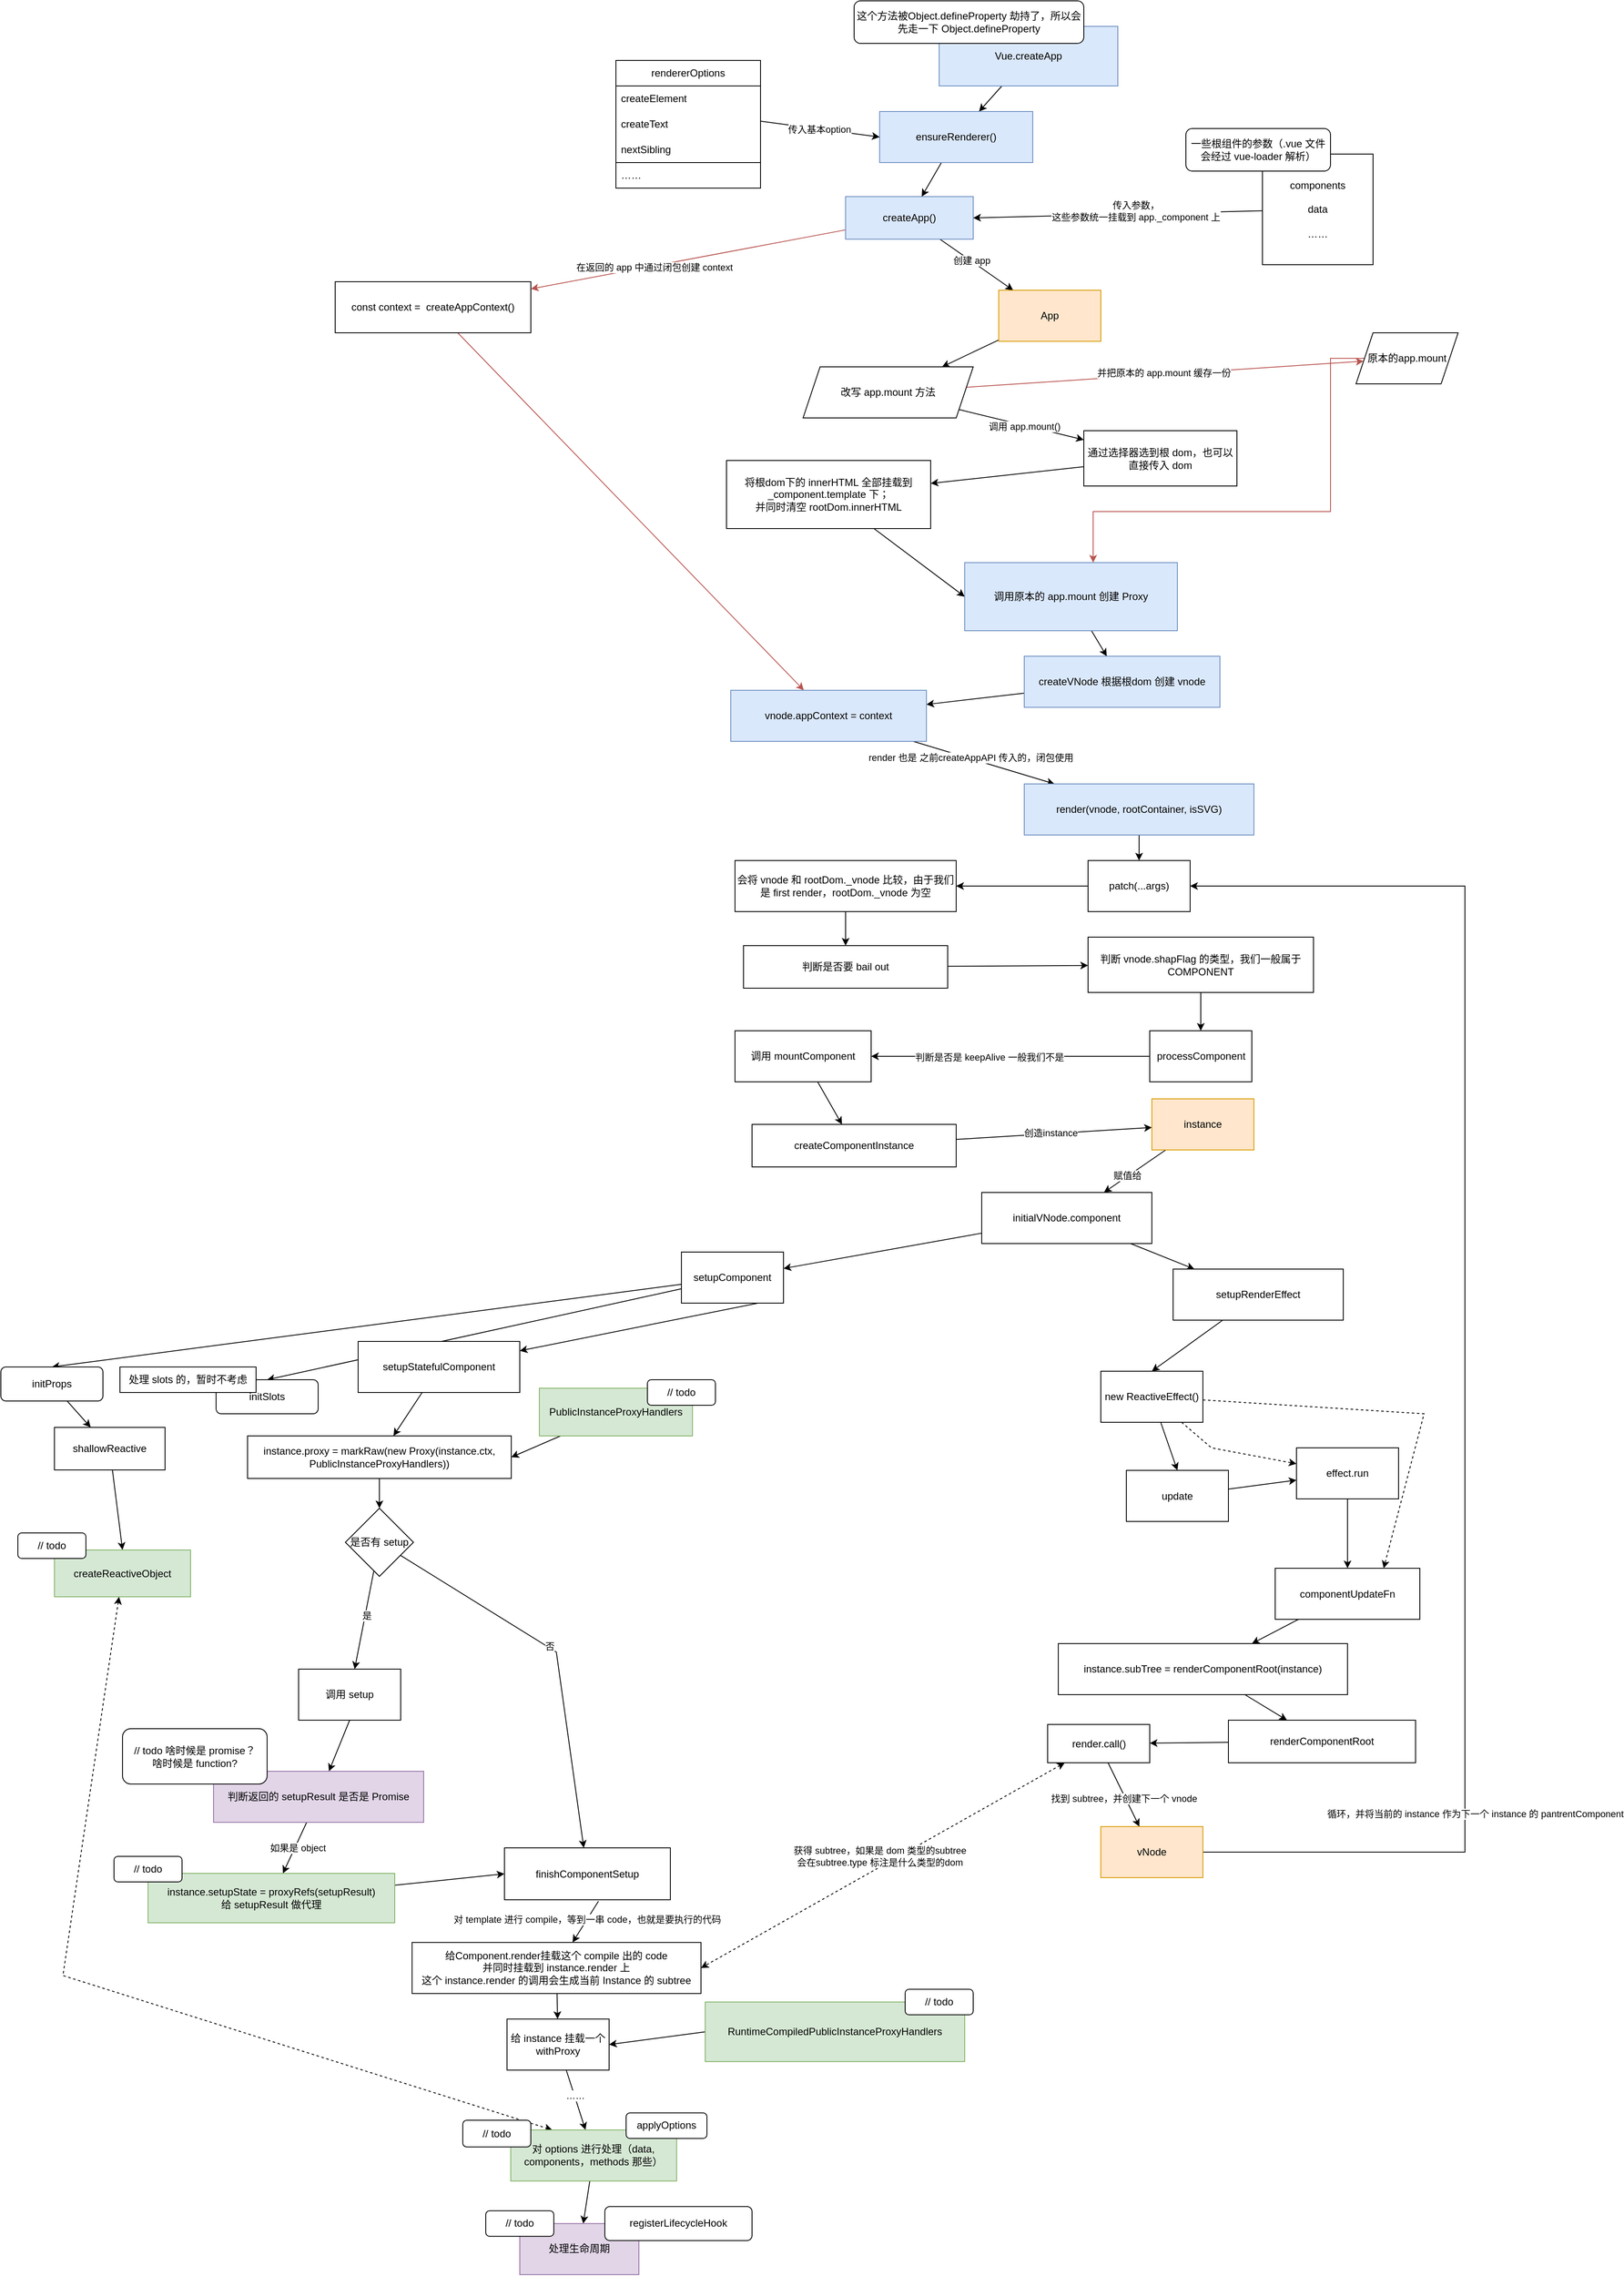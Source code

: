 <mxfile version="21.7.4" type="github">
  <diagram name="第 1 页" id="jVa2W7IPWwnAXI4XaTAD">
    <mxGraphModel dx="2261" dy="822" grid="1" gridSize="10" guides="1" tooltips="1" connect="1" arrows="1" fold="1" page="1" pageScale="1" pageWidth="827" pageHeight="1169" math="0" shadow="0">
      <root>
        <mxCell id="0" />
        <mxCell id="1" parent="0" />
        <mxCell id="zJVTqqphNSBY5kHAIyzm-97" style="edgeStyle=none;rounded=0;orthogonalLoop=1;jettySize=auto;html=1;exitX=0.75;exitY=1;exitDx=0;exitDy=0;" parent="1" source="zJVTqqphNSBY5kHAIyzm-80" target="zJVTqqphNSBY5kHAIyzm-98" edge="1">
          <mxGeometry relative="1" as="geometry">
            <mxPoint x="410" y="1750" as="targetPoint" />
            <mxPoint x="220" y="1695.001" as="sourcePoint" />
          </mxGeometry>
        </mxCell>
        <mxCell id="zJVTqqphNSBY5kHAIyzm-1" style="rounded=0;orthogonalLoop=1;jettySize=auto;html=1;" parent="1" source="simCPiNDv_beY422lD6f-1" target="zJVTqqphNSBY5kHAIyzm-2" edge="1">
          <mxGeometry relative="1" as="geometry">
            <mxPoint x="320" y="270" as="targetPoint" />
          </mxGeometry>
        </mxCell>
        <mxCell id="simCPiNDv_beY422lD6f-1" value="Vue.createApp" style="rounded=0;whiteSpace=wrap;html=1;fillColor=#dae8fc;strokeColor=#6c8ebf;" parent="1" vertex="1">
          <mxGeometry x="280" y="110" width="210" height="70" as="geometry" />
        </mxCell>
        <mxCell id="simCPiNDv_beY422lD6f-2" value="这个方法被Object.defineProperty 劫持了，所以会先走一下 Object.defineProperty" style="rounded=1;whiteSpace=wrap;html=1;" parent="1" vertex="1">
          <mxGeometry x="180" y="80" width="270" height="50" as="geometry" />
        </mxCell>
        <mxCell id="zJVTqqphNSBY5kHAIyzm-11" style="rounded=0;orthogonalLoop=1;jettySize=auto;html=1;" parent="1" source="zJVTqqphNSBY5kHAIyzm-2" target="zJVTqqphNSBY5kHAIyzm-12" edge="1">
          <mxGeometry relative="1" as="geometry">
            <mxPoint x="280" y="360" as="targetPoint" />
          </mxGeometry>
        </mxCell>
        <mxCell id="zJVTqqphNSBY5kHAIyzm-2" value="ensureRenderer()" style="rounded=0;whiteSpace=wrap;html=1;fillColor=#dae8fc;strokeColor=#6c8ebf;" parent="1" vertex="1">
          <mxGeometry x="210" y="210" width="180" height="60" as="geometry" />
        </mxCell>
        <mxCell id="zJVTqqphNSBY5kHAIyzm-7" style="rounded=0;orthogonalLoop=1;jettySize=auto;html=1;entryX=0;entryY=0.5;entryDx=0;entryDy=0;" parent="1" source="zJVTqqphNSBY5kHAIyzm-3" target="zJVTqqphNSBY5kHAIyzm-2" edge="1">
          <mxGeometry relative="1" as="geometry" />
        </mxCell>
        <mxCell id="zJVTqqphNSBY5kHAIyzm-8" value="传入基本option" style="edgeLabel;html=1;align=center;verticalAlign=middle;resizable=0;points=[];" parent="zJVTqqphNSBY5kHAIyzm-7" vertex="1" connectable="0">
          <mxGeometry x="-0.017" relative="1" as="geometry">
            <mxPoint as="offset" />
          </mxGeometry>
        </mxCell>
        <mxCell id="zJVTqqphNSBY5kHAIyzm-3" value="rendererOptions" style="swimlane;fontStyle=0;childLayout=stackLayout;horizontal=1;startSize=30;horizontalStack=0;resizeParent=1;resizeParentMax=0;resizeLast=0;collapsible=1;marginBottom=0;whiteSpace=wrap;html=1;" parent="1" vertex="1">
          <mxGeometry x="-100" y="150" width="170" height="120" as="geometry" />
        </mxCell>
        <mxCell id="zJVTqqphNSBY5kHAIyzm-4" value="createElement" style="text;strokeColor=none;fillColor=none;align=left;verticalAlign=middle;spacingLeft=4;spacingRight=4;overflow=hidden;points=[[0,0.5],[1,0.5]];portConstraint=eastwest;rotatable=0;whiteSpace=wrap;html=1;" parent="zJVTqqphNSBY5kHAIyzm-3" vertex="1">
          <mxGeometry y="30" width="170" height="30" as="geometry" />
        </mxCell>
        <mxCell id="zJVTqqphNSBY5kHAIyzm-5" value="createText" style="text;strokeColor=none;fillColor=none;align=left;verticalAlign=middle;spacingLeft=4;spacingRight=4;overflow=hidden;points=[[0,0.5],[1,0.5]];portConstraint=eastwest;rotatable=0;whiteSpace=wrap;html=1;" parent="zJVTqqphNSBY5kHAIyzm-3" vertex="1">
          <mxGeometry y="60" width="170" height="30" as="geometry" />
        </mxCell>
        <mxCell id="zJVTqqphNSBY5kHAIyzm-6" value="nextSibling" style="text;strokeColor=none;fillColor=none;align=left;verticalAlign=middle;spacingLeft=4;spacingRight=4;overflow=hidden;points=[[0,0.5],[1,0.5]];portConstraint=eastwest;rotatable=0;whiteSpace=wrap;html=1;" parent="zJVTqqphNSBY5kHAIyzm-3" vertex="1">
          <mxGeometry y="90" width="170" height="30" as="geometry" />
        </mxCell>
        <mxCell id="zJVTqqphNSBY5kHAIyzm-10" value="……" style="text;strokeColor=default;fillColor=none;align=left;verticalAlign=middle;spacingLeft=4;spacingRight=4;overflow=hidden;points=[[0,0.5],[1,0.5]];portConstraint=eastwest;rotatable=0;whiteSpace=wrap;html=1;" parent="1" vertex="1">
          <mxGeometry x="-100" y="270" width="170" height="30" as="geometry" />
        </mxCell>
        <mxCell id="zJVTqqphNSBY5kHAIyzm-13" style="rounded=0;orthogonalLoop=1;jettySize=auto;html=1;" parent="1" source="zJVTqqphNSBY5kHAIyzm-12" target="zJVTqqphNSBY5kHAIyzm-14" edge="1">
          <mxGeometry relative="1" as="geometry">
            <mxPoint x="270" y="460" as="targetPoint" />
          </mxGeometry>
        </mxCell>
        <mxCell id="zJVTqqphNSBY5kHAIyzm-15" value="创建 app" style="edgeLabel;html=1;align=center;verticalAlign=middle;resizable=0;points=[];" parent="zJVTqqphNSBY5kHAIyzm-13" vertex="1" connectable="0">
          <mxGeometry x="-0.15" y="1" relative="1" as="geometry">
            <mxPoint as="offset" />
          </mxGeometry>
        </mxCell>
        <mxCell id="zJVTqqphNSBY5kHAIyzm-46" style="edgeStyle=none;rounded=0;orthogonalLoop=1;jettySize=auto;html=1;fillColor=#f8cecc;strokeColor=#b85450;" parent="1" source="zJVTqqphNSBY5kHAIyzm-12" target="zJVTqqphNSBY5kHAIyzm-48" edge="1">
          <mxGeometry relative="1" as="geometry">
            <mxPoint y="420" as="targetPoint" />
          </mxGeometry>
        </mxCell>
        <mxCell id="zJVTqqphNSBY5kHAIyzm-47" value="在返回的 app 中通过闭包创建 context" style="edgeLabel;html=1;align=center;verticalAlign=middle;resizable=0;points=[];" parent="zJVTqqphNSBY5kHAIyzm-46" vertex="1" connectable="0">
          <mxGeometry x="0.219" y="2" relative="1" as="geometry">
            <mxPoint y="-1" as="offset" />
          </mxGeometry>
        </mxCell>
        <mxCell id="zJVTqqphNSBY5kHAIyzm-12" value="createApp()" style="rounded=0;whiteSpace=wrap;html=1;fillColor=#dae8fc;strokeColor=#6c8ebf;" parent="1" vertex="1">
          <mxGeometry x="170" y="310" width="150" height="50" as="geometry" />
        </mxCell>
        <mxCell id="zJVTqqphNSBY5kHAIyzm-26" style="edgeStyle=none;rounded=0;orthogonalLoop=1;jettySize=auto;html=1;" parent="1" source="zJVTqqphNSBY5kHAIyzm-14" target="zJVTqqphNSBY5kHAIyzm-27" edge="1">
          <mxGeometry relative="1" as="geometry">
            <mxPoint x="360" y="530" as="targetPoint" />
          </mxGeometry>
        </mxCell>
        <mxCell id="zJVTqqphNSBY5kHAIyzm-14" value="App" style="rounded=0;whiteSpace=wrap;html=1;fillColor=#ffe6cc;strokeColor=#d79b00;" parent="1" vertex="1">
          <mxGeometry x="350" y="420" width="120" height="60" as="geometry" />
        </mxCell>
        <mxCell id="zJVTqqphNSBY5kHAIyzm-20" style="edgeStyle=none;rounded=0;orthogonalLoop=1;jettySize=auto;html=1;entryX=1;entryY=0.5;entryDx=0;entryDy=0;" parent="1" source="zJVTqqphNSBY5kHAIyzm-19" target="zJVTqqphNSBY5kHAIyzm-12" edge="1">
          <mxGeometry relative="1" as="geometry" />
        </mxCell>
        <mxCell id="zJVTqqphNSBY5kHAIyzm-21" value="传入参数，&lt;br&gt;这些参数统一挂载到 app._component 上" style="edgeLabel;html=1;align=center;verticalAlign=middle;resizable=0;points=[];" parent="zJVTqqphNSBY5kHAIyzm-20" vertex="1" connectable="0">
          <mxGeometry x="0.08" y="-2" relative="1" as="geometry">
            <mxPoint x="34" y="-2" as="offset" />
          </mxGeometry>
        </mxCell>
        <mxCell id="zJVTqqphNSBY5kHAIyzm-19" value="components&lt;br&gt;&lt;br&gt;data&lt;br&gt;&lt;br&gt;……" style="whiteSpace=wrap;html=1;aspect=fixed;" parent="1" vertex="1">
          <mxGeometry x="660" y="260" width="130" height="130" as="geometry" />
        </mxCell>
        <mxCell id="zJVTqqphNSBY5kHAIyzm-24" value="一些根组件的参数（.vue 文件会经过 vue-loader 解析）" style="rounded=1;whiteSpace=wrap;html=1;" parent="1" vertex="1">
          <mxGeometry x="570" y="230" width="170" height="50" as="geometry" />
        </mxCell>
        <mxCell id="zJVTqqphNSBY5kHAIyzm-28" style="edgeStyle=none;rounded=0;orthogonalLoop=1;jettySize=auto;html=1;" parent="1" source="zJVTqqphNSBY5kHAIyzm-27" target="zJVTqqphNSBY5kHAIyzm-31" edge="1">
          <mxGeometry relative="1" as="geometry">
            <mxPoint x="390" y="620" as="targetPoint" />
          </mxGeometry>
        </mxCell>
        <mxCell id="zJVTqqphNSBY5kHAIyzm-29" value="调用 app.mount()" style="edgeLabel;html=1;align=center;verticalAlign=middle;resizable=0;points=[];" parent="zJVTqqphNSBY5kHAIyzm-28" vertex="1" connectable="0">
          <mxGeometry x="-0.183" y="-7" relative="1" as="geometry">
            <mxPoint x="18" y="-2" as="offset" />
          </mxGeometry>
        </mxCell>
        <mxCell id="zJVTqqphNSBY5kHAIyzm-35" style="edgeStyle=none;rounded=0;orthogonalLoop=1;jettySize=auto;html=1;fillColor=#f8cecc;strokeColor=#b85450;" parent="1" source="zJVTqqphNSBY5kHAIyzm-27" target="zJVTqqphNSBY5kHAIyzm-37" edge="1">
          <mxGeometry relative="1" as="geometry">
            <mxPoint x="650" y="530" as="targetPoint" />
          </mxGeometry>
        </mxCell>
        <mxCell id="zJVTqqphNSBY5kHAIyzm-36" value="并把原本的 app.mount 缓存一份" style="edgeLabel;html=1;align=center;verticalAlign=middle;resizable=0;points=[];" parent="zJVTqqphNSBY5kHAIyzm-35" vertex="1" connectable="0">
          <mxGeometry x="-0.008" y="2" relative="1" as="geometry">
            <mxPoint as="offset" />
          </mxGeometry>
        </mxCell>
        <mxCell id="zJVTqqphNSBY5kHAIyzm-27" value="改写 app.mount 方法" style="shape=parallelogram;perimeter=parallelogramPerimeter;whiteSpace=wrap;html=1;fixedSize=1;" parent="1" vertex="1">
          <mxGeometry x="120" y="510" width="200" height="60" as="geometry" />
        </mxCell>
        <mxCell id="zJVTqqphNSBY5kHAIyzm-33" style="edgeStyle=none;rounded=0;orthogonalLoop=1;jettySize=auto;html=1;" parent="1" source="zJVTqqphNSBY5kHAIyzm-31" target="zJVTqqphNSBY5kHAIyzm-34" edge="1">
          <mxGeometry relative="1" as="geometry">
            <mxPoint x="280" y="670" as="targetPoint" />
          </mxGeometry>
        </mxCell>
        <mxCell id="zJVTqqphNSBY5kHAIyzm-31" value="通过选择器选到根 dom，也可以直接传入 dom" style="rounded=0;whiteSpace=wrap;html=1;" parent="1" vertex="1">
          <mxGeometry x="450" y="585" width="180" height="65" as="geometry" />
        </mxCell>
        <mxCell id="zJVTqqphNSBY5kHAIyzm-38" style="edgeStyle=none;rounded=0;orthogonalLoop=1;jettySize=auto;html=1;entryX=0;entryY=0.5;entryDx=0;entryDy=0;" parent="1" source="zJVTqqphNSBY5kHAIyzm-34" target="zJVTqqphNSBY5kHAIyzm-41" edge="1">
          <mxGeometry relative="1" as="geometry">
            <mxPoint x="390" y="760" as="targetPoint" />
          </mxGeometry>
        </mxCell>
        <mxCell id="zJVTqqphNSBY5kHAIyzm-34" value="&lt;div style=&quot;&quot;&gt;&lt;span style=&quot;background-color: initial;&quot;&gt;将根dom下的 innerHTML 全部挂载到 _component.template 下；&lt;/span&gt;&lt;/div&gt;&lt;div style=&quot;&quot;&gt;&lt;span style=&quot;background-color: initial;&quot;&gt;并同时清空 rootDom.innerHTML&lt;/span&gt;&lt;/div&gt;" style="rounded=0;whiteSpace=wrap;html=1;align=center;" parent="1" vertex="1">
          <mxGeometry x="30" y="620" width="240" height="80" as="geometry" />
        </mxCell>
        <mxCell id="zJVTqqphNSBY5kHAIyzm-39" style="edgeStyle=orthogonalEdgeStyle;rounded=0;orthogonalLoop=1;jettySize=auto;html=1;fillColor=#f8cecc;strokeColor=#b85450;" parent="1" source="zJVTqqphNSBY5kHAIyzm-37" target="zJVTqqphNSBY5kHAIyzm-41" edge="1">
          <mxGeometry relative="1" as="geometry">
            <mxPoint x="460" y="760" as="targetPoint" />
            <Array as="points">
              <mxPoint x="740" y="680" />
              <mxPoint x="461" y="680" />
            </Array>
          </mxGeometry>
        </mxCell>
        <mxCell id="zJVTqqphNSBY5kHAIyzm-37" value="原本的app.mount" style="shape=parallelogram;perimeter=parallelogramPerimeter;whiteSpace=wrap;html=1;fixedSize=1;" parent="1" vertex="1">
          <mxGeometry x="770" y="470" width="120" height="60" as="geometry" />
        </mxCell>
        <mxCell id="zJVTqqphNSBY5kHAIyzm-42" style="edgeStyle=none;rounded=0;orthogonalLoop=1;jettySize=auto;html=1;" parent="1" source="zJVTqqphNSBY5kHAIyzm-41" target="zJVTqqphNSBY5kHAIyzm-43" edge="1">
          <mxGeometry relative="1" as="geometry">
            <mxPoint x="350" y="880" as="targetPoint" />
          </mxGeometry>
        </mxCell>
        <mxCell id="zJVTqqphNSBY5kHAIyzm-41" value="调用原本的 app.mount 创建 Proxy" style="rounded=0;whiteSpace=wrap;html=1;fillColor=#dae8fc;strokeColor=#6c8ebf;" parent="1" vertex="1">
          <mxGeometry x="310" y="740" width="250" height="80" as="geometry" />
        </mxCell>
        <mxCell id="zJVTqqphNSBY5kHAIyzm-51" style="edgeStyle=none;rounded=0;orthogonalLoop=1;jettySize=auto;html=1;" parent="1" source="zJVTqqphNSBY5kHAIyzm-43" target="zJVTqqphNSBY5kHAIyzm-50" edge="1">
          <mxGeometry relative="1" as="geometry" />
        </mxCell>
        <mxCell id="zJVTqqphNSBY5kHAIyzm-43" value="createVNode 根据根dom 创建 vnode" style="rounded=0;whiteSpace=wrap;html=1;fillColor=#dae8fc;strokeColor=#6c8ebf;" parent="1" vertex="1">
          <mxGeometry x="380" y="850" width="230" height="60" as="geometry" />
        </mxCell>
        <mxCell id="zJVTqqphNSBY5kHAIyzm-49" style="edgeStyle=none;rounded=0;orthogonalLoop=1;jettySize=auto;html=1;fillColor=#f8cecc;strokeColor=#b85450;" parent="1" source="zJVTqqphNSBY5kHAIyzm-48" target="zJVTqqphNSBY5kHAIyzm-50" edge="1">
          <mxGeometry relative="1" as="geometry">
            <mxPoint x="100" y="950" as="targetPoint" />
          </mxGeometry>
        </mxCell>
        <mxCell id="zJVTqqphNSBY5kHAIyzm-48" value="const context =&amp;nbsp;&amp;nbsp;createAppContext()" style="rounded=0;whiteSpace=wrap;html=1;" parent="1" vertex="1">
          <mxGeometry x="-430" y="410" width="230" height="60" as="geometry" />
        </mxCell>
        <mxCell id="zJVTqqphNSBY5kHAIyzm-52" style="edgeStyle=none;rounded=0;orthogonalLoop=1;jettySize=auto;html=1;" parent="1" source="zJVTqqphNSBY5kHAIyzm-50" target="zJVTqqphNSBY5kHAIyzm-53" edge="1">
          <mxGeometry relative="1" as="geometry">
            <mxPoint x="370" y="1000" as="targetPoint" />
          </mxGeometry>
        </mxCell>
        <mxCell id="zJVTqqphNSBY5kHAIyzm-54" value="render 也是 之前createAppAPI 传入的，闭包使用" style="edgeLabel;html=1;align=center;verticalAlign=middle;resizable=0;points=[];" parent="zJVTqqphNSBY5kHAIyzm-52" vertex="1" connectable="0">
          <mxGeometry x="-0.194" y="1" relative="1" as="geometry">
            <mxPoint as="offset" />
          </mxGeometry>
        </mxCell>
        <mxCell id="zJVTqqphNSBY5kHAIyzm-50" value="vnode.appContext = context" style="rounded=0;whiteSpace=wrap;html=1;fillColor=#dae8fc;strokeColor=#6c8ebf;" parent="1" vertex="1">
          <mxGeometry x="35" y="890" width="230" height="60" as="geometry" />
        </mxCell>
        <mxCell id="zJVTqqphNSBY5kHAIyzm-55" style="edgeStyle=none;rounded=0;orthogonalLoop=1;jettySize=auto;html=1;" parent="1" source="zJVTqqphNSBY5kHAIyzm-53" target="zJVTqqphNSBY5kHAIyzm-56" edge="1">
          <mxGeometry relative="1" as="geometry">
            <mxPoint x="515" y="1110" as="targetPoint" />
          </mxGeometry>
        </mxCell>
        <mxCell id="zJVTqqphNSBY5kHAIyzm-53" value="render(vnode, rootContainer, isSVG)" style="rounded=0;whiteSpace=wrap;html=1;fillColor=#dae8fc;strokeColor=#6c8ebf;" parent="1" vertex="1">
          <mxGeometry x="380" y="1000" width="270" height="60" as="geometry" />
        </mxCell>
        <mxCell id="zJVTqqphNSBY5kHAIyzm-57" style="edgeStyle=none;rounded=0;orthogonalLoop=1;jettySize=auto;html=1;" parent="1" source="zJVTqqphNSBY5kHAIyzm-56" target="zJVTqqphNSBY5kHAIyzm-58" edge="1">
          <mxGeometry relative="1" as="geometry">
            <mxPoint x="240" y="1120" as="targetPoint" />
          </mxGeometry>
        </mxCell>
        <mxCell id="zJVTqqphNSBY5kHAIyzm-56" value="patch(...args)" style="rounded=0;whiteSpace=wrap;html=1;" parent="1" vertex="1">
          <mxGeometry x="455" y="1090" width="120" height="60" as="geometry" />
        </mxCell>
        <mxCell id="zJVTqqphNSBY5kHAIyzm-59" style="edgeStyle=none;rounded=0;orthogonalLoop=1;jettySize=auto;html=1;" parent="1" source="zJVTqqphNSBY5kHAIyzm-58" target="zJVTqqphNSBY5kHAIyzm-60" edge="1">
          <mxGeometry relative="1" as="geometry">
            <mxPoint x="170" y="1210" as="targetPoint" />
          </mxGeometry>
        </mxCell>
        <mxCell id="zJVTqqphNSBY5kHAIyzm-58" value="会将 vnode 和 rootDom._vnode 比较，由于我们是 first render，rootDom._vnode 为空" style="rounded=0;whiteSpace=wrap;html=1;" parent="1" vertex="1">
          <mxGeometry x="40" y="1090" width="260" height="60" as="geometry" />
        </mxCell>
        <mxCell id="zJVTqqphNSBY5kHAIyzm-61" style="edgeStyle=none;rounded=0;orthogonalLoop=1;jettySize=auto;html=1;" parent="1" source="zJVTqqphNSBY5kHAIyzm-60" target="zJVTqqphNSBY5kHAIyzm-62" edge="1">
          <mxGeometry relative="1" as="geometry">
            <mxPoint x="400" y="1215" as="targetPoint" />
          </mxGeometry>
        </mxCell>
        <mxCell id="zJVTqqphNSBY5kHAIyzm-60" value="判断是否要 bail out" style="rounded=0;whiteSpace=wrap;html=1;" parent="1" vertex="1">
          <mxGeometry x="50" y="1190" width="240" height="50" as="geometry" />
        </mxCell>
        <mxCell id="zJVTqqphNSBY5kHAIyzm-63" style="edgeStyle=none;rounded=0;orthogonalLoop=1;jettySize=auto;html=1;" parent="1" source="zJVTqqphNSBY5kHAIyzm-62" target="zJVTqqphNSBY5kHAIyzm-64" edge="1">
          <mxGeometry relative="1" as="geometry">
            <mxPoint x="587.5" y="1300" as="targetPoint" />
          </mxGeometry>
        </mxCell>
        <mxCell id="zJVTqqphNSBY5kHAIyzm-62" value="判断 vnode.shapFlag 的类型，我们一般属于&lt;br&gt;COMPONENT" style="rounded=0;whiteSpace=wrap;html=1;" parent="1" vertex="1">
          <mxGeometry x="455" y="1180" width="265" height="65" as="geometry" />
        </mxCell>
        <mxCell id="zJVTqqphNSBY5kHAIyzm-65" style="edgeStyle=none;rounded=0;orthogonalLoop=1;jettySize=auto;html=1;" parent="1" source="zJVTqqphNSBY5kHAIyzm-64" target="zJVTqqphNSBY5kHAIyzm-66" edge="1">
          <mxGeometry relative="1" as="geometry">
            <mxPoint x="180" y="1320" as="targetPoint" />
          </mxGeometry>
        </mxCell>
        <mxCell id="zJVTqqphNSBY5kHAIyzm-67" value="判断是否是 keepAlive 一般我们不是" style="edgeLabel;html=1;align=center;verticalAlign=middle;resizable=0;points=[];" parent="zJVTqqphNSBY5kHAIyzm-65" vertex="1" connectable="0">
          <mxGeometry x="0.151" y="1" relative="1" as="geometry">
            <mxPoint as="offset" />
          </mxGeometry>
        </mxCell>
        <mxCell id="zJVTqqphNSBY5kHAIyzm-64" value="processComponent" style="rounded=0;whiteSpace=wrap;html=1;" parent="1" vertex="1">
          <mxGeometry x="527.5" y="1290" width="120" height="60" as="geometry" />
        </mxCell>
        <mxCell id="zJVTqqphNSBY5kHAIyzm-69" style="edgeStyle=none;rounded=0;orthogonalLoop=1;jettySize=auto;html=1;" parent="1" source="zJVTqqphNSBY5kHAIyzm-66" target="zJVTqqphNSBY5kHAIyzm-70" edge="1">
          <mxGeometry relative="1" as="geometry">
            <mxPoint x="120" y="1430" as="targetPoint" />
          </mxGeometry>
        </mxCell>
        <mxCell id="zJVTqqphNSBY5kHAIyzm-66" value="调用&amp;nbsp;mountComponent" style="rounded=0;whiteSpace=wrap;html=1;" parent="1" vertex="1">
          <mxGeometry x="40" y="1290" width="160" height="60" as="geometry" />
        </mxCell>
        <mxCell id="zJVTqqphNSBY5kHAIyzm-68" style="edgeStyle=none;rounded=0;orthogonalLoop=1;jettySize=auto;html=1;exitX=0.75;exitY=0;exitDx=0;exitDy=0;" parent="1" source="zJVTqqphNSBY5kHAIyzm-66" target="zJVTqqphNSBY5kHAIyzm-66" edge="1">
          <mxGeometry relative="1" as="geometry" />
        </mxCell>
        <mxCell id="zJVTqqphNSBY5kHAIyzm-71" style="edgeStyle=none;rounded=0;orthogonalLoop=1;jettySize=auto;html=1;" parent="1" source="zJVTqqphNSBY5kHAIyzm-70" target="zJVTqqphNSBY5kHAIyzm-72" edge="1">
          <mxGeometry relative="1" as="geometry">
            <mxPoint x="430" y="1425" as="targetPoint" />
          </mxGeometry>
        </mxCell>
        <mxCell id="zJVTqqphNSBY5kHAIyzm-73" value="创造instance" style="edgeLabel;html=1;align=center;verticalAlign=middle;resizable=0;points=[];" parent="zJVTqqphNSBY5kHAIyzm-71" vertex="1" connectable="0">
          <mxGeometry x="-0.037" y="1" relative="1" as="geometry">
            <mxPoint as="offset" />
          </mxGeometry>
        </mxCell>
        <mxCell id="zJVTqqphNSBY5kHAIyzm-70" value="createComponentInstance" style="rounded=0;whiteSpace=wrap;html=1;" parent="1" vertex="1">
          <mxGeometry x="60" y="1400" width="240" height="50" as="geometry" />
        </mxCell>
        <mxCell id="zJVTqqphNSBY5kHAIyzm-75" style="edgeStyle=none;rounded=0;orthogonalLoop=1;jettySize=auto;html=1;" parent="1" source="zJVTqqphNSBY5kHAIyzm-72" target="zJVTqqphNSBY5kHAIyzm-78" edge="1">
          <mxGeometry relative="1" as="geometry">
            <mxPoint x="590" y="1510" as="targetPoint" />
          </mxGeometry>
        </mxCell>
        <mxCell id="zJVTqqphNSBY5kHAIyzm-76" value="赋值给" style="edgeLabel;html=1;align=center;verticalAlign=middle;resizable=0;points=[];" parent="zJVTqqphNSBY5kHAIyzm-75" vertex="1" connectable="0">
          <mxGeometry x="0.236" y="2" relative="1" as="geometry">
            <mxPoint x="-2" y="-3" as="offset" />
          </mxGeometry>
        </mxCell>
        <mxCell id="zJVTqqphNSBY5kHAIyzm-72" value="instance" style="rounded=0;whiteSpace=wrap;html=1;fillColor=#ffe6cc;strokeColor=#d79b00;" parent="1" vertex="1">
          <mxGeometry x="530" y="1370" width="120" height="60" as="geometry" />
        </mxCell>
        <mxCell id="zJVTqqphNSBY5kHAIyzm-79" style="edgeStyle=none;rounded=0;orthogonalLoop=1;jettySize=auto;html=1;" parent="1" source="zJVTqqphNSBY5kHAIyzm-78" target="zJVTqqphNSBY5kHAIyzm-80" edge="1">
          <mxGeometry relative="1" as="geometry">
            <mxPoint x="250" y="1540" as="targetPoint" />
          </mxGeometry>
        </mxCell>
        <mxCell id="8fbml9rFBPQE95AYInHe-17" style="edgeStyle=none;rounded=0;orthogonalLoop=1;jettySize=auto;html=1;" edge="1" parent="1" source="zJVTqqphNSBY5kHAIyzm-78" target="8fbml9rFBPQE95AYInHe-18">
          <mxGeometry relative="1" as="geometry">
            <mxPoint x="590" y="1660" as="targetPoint" />
          </mxGeometry>
        </mxCell>
        <mxCell id="zJVTqqphNSBY5kHAIyzm-78" value="initialVNode.component" style="rounded=0;whiteSpace=wrap;html=1;" parent="1" vertex="1">
          <mxGeometry x="330" y="1480" width="200" height="60" as="geometry" />
        </mxCell>
        <mxCell id="zJVTqqphNSBY5kHAIyzm-84" style="edgeStyle=none;rounded=0;orthogonalLoop=1;jettySize=auto;html=1;entryX=0.5;entryY=0;entryDx=0;entryDy=0;" parent="1" source="zJVTqqphNSBY5kHAIyzm-80" target="zJVTqqphNSBY5kHAIyzm-82" edge="1">
          <mxGeometry relative="1" as="geometry" />
        </mxCell>
        <mxCell id="zJVTqqphNSBY5kHAIyzm-85" style="edgeStyle=none;rounded=0;orthogonalLoop=1;jettySize=auto;html=1;entryX=0.5;entryY=0;entryDx=0;entryDy=0;" parent="1" source="zJVTqqphNSBY5kHAIyzm-80" target="zJVTqqphNSBY5kHAIyzm-83" edge="1">
          <mxGeometry relative="1" as="geometry" />
        </mxCell>
        <mxCell id="zJVTqqphNSBY5kHAIyzm-80" value="setupComponent" style="rounded=0;whiteSpace=wrap;html=1;" parent="1" vertex="1">
          <mxGeometry x="-23" y="1550" width="120" height="60" as="geometry" />
        </mxCell>
        <mxCell id="zJVTqqphNSBY5kHAIyzm-86" style="edgeStyle=none;rounded=0;orthogonalLoop=1;jettySize=auto;html=1;" parent="1" source="zJVTqqphNSBY5kHAIyzm-82" target="zJVTqqphNSBY5kHAIyzm-87" edge="1">
          <mxGeometry relative="1" as="geometry">
            <mxPoint x="-873" y="1746" as="targetPoint" />
          </mxGeometry>
        </mxCell>
        <mxCell id="zJVTqqphNSBY5kHAIyzm-82" value="initProps" style="rounded=1;whiteSpace=wrap;html=1;" parent="1" vertex="1">
          <mxGeometry x="-823" y="1685" width="120" height="40" as="geometry" />
        </mxCell>
        <mxCell id="zJVTqqphNSBY5kHAIyzm-83" value="initSlots" style="rounded=1;whiteSpace=wrap;html=1;" parent="1" vertex="1">
          <mxGeometry x="-570" y="1700" width="120" height="40" as="geometry" />
        </mxCell>
        <mxCell id="zJVTqqphNSBY5kHAIyzm-94" style="edgeStyle=none;rounded=0;orthogonalLoop=1;jettySize=auto;html=1;entryX=0.5;entryY=0;entryDx=0;entryDy=0;" parent="1" source="zJVTqqphNSBY5kHAIyzm-87" target="zJVTqqphNSBY5kHAIyzm-89" edge="1">
          <mxGeometry relative="1" as="geometry">
            <Array as="points" />
          </mxGeometry>
        </mxCell>
        <mxCell id="zJVTqqphNSBY5kHAIyzm-87" value="shallowReactive" style="rounded=0;whiteSpace=wrap;html=1;" parent="1" vertex="1">
          <mxGeometry x="-760" y="1756" width="130" height="50" as="geometry" />
        </mxCell>
        <mxCell id="8fbml9rFBPQE95AYInHe-11" style="edgeStyle=none;rounded=0;orthogonalLoop=1;jettySize=auto;html=1;entryX=0.25;entryY=0;entryDx=0;entryDy=0;dashed=1;startArrow=classic;startFill=1;" edge="1" parent="1" source="zJVTqqphNSBY5kHAIyzm-89" target="8fbml9rFBPQE95AYInHe-7">
          <mxGeometry relative="1" as="geometry">
            <Array as="points">
              <mxPoint x="-750" y="2400" />
            </Array>
          </mxGeometry>
        </mxCell>
        <mxCell id="zJVTqqphNSBY5kHAIyzm-89" value="createReactiveObject" style="rounded=0;whiteSpace=wrap;html=1;fillColor=#d5e8d4;strokeColor=#82b366;" parent="1" vertex="1">
          <mxGeometry x="-760" y="1900" width="160" height="55" as="geometry" />
        </mxCell>
        <mxCell id="zJVTqqphNSBY5kHAIyzm-91" value="// todo" style="rounded=1;whiteSpace=wrap;html=1;" parent="1" vertex="1">
          <mxGeometry x="-803" y="1880" width="80" height="30" as="geometry" />
        </mxCell>
        <mxCell id="zJVTqqphNSBY5kHAIyzm-93" value="处理 slots 的，暂时不考虑" style="rounded=0;whiteSpace=wrap;html=1;" parent="1" vertex="1">
          <mxGeometry x="-683" y="1685" width="160" height="30" as="geometry" />
        </mxCell>
        <mxCell id="zJVTqqphNSBY5kHAIyzm-99" style="edgeStyle=none;rounded=0;orthogonalLoop=1;jettySize=auto;html=1;" parent="1" source="zJVTqqphNSBY5kHAIyzm-98" target="zJVTqqphNSBY5kHAIyzm-100" edge="1">
          <mxGeometry relative="1" as="geometry">
            <mxPoint x="-373" y="1810" as="targetPoint" />
          </mxGeometry>
        </mxCell>
        <mxCell id="zJVTqqphNSBY5kHAIyzm-98" value="setupStatefulComponent" style="rounded=0;whiteSpace=wrap;html=1;" parent="1" vertex="1">
          <mxGeometry x="-403" y="1655" width="190" height="60" as="geometry" />
        </mxCell>
        <mxCell id="zJVTqqphNSBY5kHAIyzm-104" style="edgeStyle=none;rounded=0;orthogonalLoop=1;jettySize=auto;html=1;" parent="1" source="zJVTqqphNSBY5kHAIyzm-100" target="zJVTqqphNSBY5kHAIyzm-105" edge="1">
          <mxGeometry relative="1" as="geometry">
            <mxPoint x="-378" y="1860" as="targetPoint" />
          </mxGeometry>
        </mxCell>
        <mxCell id="zJVTqqphNSBY5kHAIyzm-100" value="instance.proxy = markRaw(new Proxy(instance.ctx, PublicInstanceProxyHandlers))" style="rounded=0;whiteSpace=wrap;html=1;" parent="1" vertex="1">
          <mxGeometry x="-533" y="1766" width="310" height="50" as="geometry" />
        </mxCell>
        <mxCell id="zJVTqqphNSBY5kHAIyzm-102" style="edgeStyle=none;rounded=0;orthogonalLoop=1;jettySize=auto;html=1;entryX=1;entryY=0.5;entryDx=0;entryDy=0;" parent="1" source="zJVTqqphNSBY5kHAIyzm-101" target="zJVTqqphNSBY5kHAIyzm-100" edge="1">
          <mxGeometry relative="1" as="geometry" />
        </mxCell>
        <mxCell id="zJVTqqphNSBY5kHAIyzm-101" value="PublicInstanceProxyHandlers" style="rounded=0;whiteSpace=wrap;html=1;fillColor=#d5e8d4;strokeColor=#82b366;" parent="1" vertex="1">
          <mxGeometry x="-190" y="1710" width="180" height="56" as="geometry" />
        </mxCell>
        <mxCell id="zJVTqqphNSBY5kHAIyzm-103" value="// todo" style="rounded=1;whiteSpace=wrap;html=1;" parent="1" vertex="1">
          <mxGeometry x="-63" y="1700" width="80" height="30" as="geometry" />
        </mxCell>
        <mxCell id="zJVTqqphNSBY5kHAIyzm-106" style="edgeStyle=none;rounded=0;orthogonalLoop=1;jettySize=auto;html=1;" parent="1" source="zJVTqqphNSBY5kHAIyzm-105" target="zJVTqqphNSBY5kHAIyzm-107" edge="1">
          <mxGeometry relative="1" as="geometry">
            <mxPoint x="-263" y="1891" as="targetPoint" />
            <Array as="points">
              <mxPoint x="-170" y="2020" />
            </Array>
          </mxGeometry>
        </mxCell>
        <mxCell id="zJVTqqphNSBY5kHAIyzm-108" value="否" style="edgeLabel;html=1;align=center;verticalAlign=middle;resizable=0;points=[];" parent="zJVTqqphNSBY5kHAIyzm-106" vertex="1" connectable="0">
          <mxGeometry x="-0.087" y="2" relative="1" as="geometry">
            <mxPoint as="offset" />
          </mxGeometry>
        </mxCell>
        <mxCell id="8fbml9rFBPQE95AYInHe-55" style="edgeStyle=none;rounded=0;orthogonalLoop=1;jettySize=auto;html=1;" edge="1" parent="1" source="zJVTqqphNSBY5kHAIyzm-105" target="8fbml9rFBPQE95AYInHe-57">
          <mxGeometry relative="1" as="geometry">
            <mxPoint x="-500" y="2060" as="targetPoint" />
          </mxGeometry>
        </mxCell>
        <mxCell id="8fbml9rFBPQE95AYInHe-56" value="是" style="edgeLabel;html=1;align=center;verticalAlign=middle;resizable=0;points=[];" vertex="1" connectable="0" parent="8fbml9rFBPQE95AYInHe-55">
          <mxGeometry x="-0.103" y="1" relative="1" as="geometry">
            <mxPoint as="offset" />
          </mxGeometry>
        </mxCell>
        <mxCell id="zJVTqqphNSBY5kHAIyzm-105" value="是否有 setup" style="rhombus;whiteSpace=wrap;html=1;" parent="1" vertex="1">
          <mxGeometry x="-418" y="1851" width="80" height="80" as="geometry" />
        </mxCell>
        <mxCell id="zJVTqqphNSBY5kHAIyzm-109" style="edgeStyle=none;rounded=0;orthogonalLoop=1;jettySize=auto;html=1;" parent="1" target="zJVTqqphNSBY5kHAIyzm-110" edge="1">
          <mxGeometry relative="1" as="geometry">
            <mxPoint x="-120.5" y="2361.11" as="targetPoint" />
            <mxPoint x="-120.499" y="2312.61" as="sourcePoint" />
          </mxGeometry>
        </mxCell>
        <mxCell id="8fbml9rFBPQE95AYInHe-69" value="对 template 进行 compile，等到一串 code，也就是要执行的代码" style="edgeLabel;html=1;align=center;verticalAlign=middle;resizable=0;points=[];" vertex="1" connectable="0" parent="zJVTqqphNSBY5kHAIyzm-109">
          <mxGeometry x="-0.118" relative="1" as="geometry">
            <mxPoint as="offset" />
          </mxGeometry>
        </mxCell>
        <mxCell id="zJVTqqphNSBY5kHAIyzm-107" value="finishComponentSetup" style="rounded=0;whiteSpace=wrap;html=1;" parent="1" vertex="1">
          <mxGeometry x="-231" y="2250" width="195" height="61" as="geometry" />
        </mxCell>
        <mxCell id="8fbml9rFBPQE95AYInHe-1" style="rounded=0;orthogonalLoop=1;jettySize=auto;html=1;" edge="1" parent="1" source="zJVTqqphNSBY5kHAIyzm-110" target="8fbml9rFBPQE95AYInHe-2">
          <mxGeometry relative="1" as="geometry">
            <mxPoint x="-133" y="2491.11" as="targetPoint" />
          </mxGeometry>
        </mxCell>
        <mxCell id="zJVTqqphNSBY5kHAIyzm-110" value="给Component.render挂载这个 compile 出的 code&lt;br&gt;并同时挂载到 instance.render 上&lt;br&gt;这个 instance.render 的调用会生成当前 Instance 的&amp;nbsp;subtree" style="rounded=0;whiteSpace=wrap;html=1;" parent="1" vertex="1">
          <mxGeometry x="-339.62" y="2361.11" width="339.62" height="60" as="geometry" />
        </mxCell>
        <mxCell id="8fbml9rFBPQE95AYInHe-5" style="edgeStyle=none;rounded=0;orthogonalLoop=1;jettySize=auto;html=1;" edge="1" parent="1" source="8fbml9rFBPQE95AYInHe-2" target="8fbml9rFBPQE95AYInHe-7">
          <mxGeometry relative="1" as="geometry">
            <mxPoint x="-203" y="2611.11" as="targetPoint" />
          </mxGeometry>
        </mxCell>
        <mxCell id="8fbml9rFBPQE95AYInHe-6" value="……" style="edgeLabel;html=1;align=center;verticalAlign=middle;resizable=0;points=[];" vertex="1" connectable="0" parent="8fbml9rFBPQE95AYInHe-5">
          <mxGeometry x="-0.167" y="1" relative="1" as="geometry">
            <mxPoint as="offset" />
          </mxGeometry>
        </mxCell>
        <mxCell id="8fbml9rFBPQE95AYInHe-2" value="给 instance 挂载一个 withProxy" style="rounded=0;whiteSpace=wrap;html=1;" vertex="1" parent="1">
          <mxGeometry x="-228" y="2451.11" width="120" height="60" as="geometry" />
        </mxCell>
        <mxCell id="8fbml9rFBPQE95AYInHe-4" style="edgeStyle=none;rounded=0;orthogonalLoop=1;jettySize=auto;html=1;entryX=1;entryY=0.5;entryDx=0;entryDy=0;exitX=0;exitY=0.5;exitDx=0;exitDy=0;" edge="1" parent="1" source="8fbml9rFBPQE95AYInHe-3" target="8fbml9rFBPQE95AYInHe-2">
          <mxGeometry relative="1" as="geometry">
            <mxPoint x="-715" y="2454.456" as="sourcePoint" />
          </mxGeometry>
        </mxCell>
        <mxCell id="8fbml9rFBPQE95AYInHe-3" value="RuntimeCompiledPublicInstanceProxyHandlers" style="rounded=0;whiteSpace=wrap;html=1;fillColor=#d5e8d4;strokeColor=#82b366;" vertex="1" parent="1">
          <mxGeometry x="5" y="2431.11" width="305" height="70" as="geometry" />
        </mxCell>
        <mxCell id="8fbml9rFBPQE95AYInHe-12" style="edgeStyle=none;rounded=0;orthogonalLoop=1;jettySize=auto;html=1;" edge="1" parent="1" source="8fbml9rFBPQE95AYInHe-7" target="8fbml9rFBPQE95AYInHe-13">
          <mxGeometry relative="1" as="geometry">
            <mxPoint x="-173" y="2711.4" as="targetPoint" />
          </mxGeometry>
        </mxCell>
        <mxCell id="8fbml9rFBPQE95AYInHe-7" value="对 options 进行处理（data, components，methods 那些）" style="rounded=0;whiteSpace=wrap;html=1;fillColor=#d5e8d4;strokeColor=#82b366;" vertex="1" parent="1">
          <mxGeometry x="-223.62" y="2581.4" width="195" height="60" as="geometry" />
        </mxCell>
        <mxCell id="8fbml9rFBPQE95AYInHe-8" value="applyOptions" style="rounded=1;whiteSpace=wrap;html=1;" vertex="1" parent="1">
          <mxGeometry x="-88" y="2561.4" width="95" height="30" as="geometry" />
        </mxCell>
        <mxCell id="8fbml9rFBPQE95AYInHe-10" value="// todo" style="rounded=1;whiteSpace=wrap;html=1;" vertex="1" parent="1">
          <mxGeometry x="-280" y="2570" width="80" height="31.4" as="geometry" />
        </mxCell>
        <mxCell id="8fbml9rFBPQE95AYInHe-13" value="处理生命周期" style="rounded=0;whiteSpace=wrap;html=1;fillColor=#e1d5e7;strokeColor=#9673a6;" vertex="1" parent="1">
          <mxGeometry x="-213" y="2691.4" width="140" height="60" as="geometry" />
        </mxCell>
        <mxCell id="8fbml9rFBPQE95AYInHe-14" value="registerLifecycleHook" style="rounded=1;whiteSpace=wrap;html=1;" vertex="1" parent="1">
          <mxGeometry x="-113" y="2671.4" width="173" height="40" as="geometry" />
        </mxCell>
        <mxCell id="8fbml9rFBPQE95AYInHe-15" value="// todo" style="rounded=1;whiteSpace=wrap;html=1;" vertex="1" parent="1">
          <mxGeometry x="-253" y="2676.4" width="80" height="30" as="geometry" />
        </mxCell>
        <mxCell id="8fbml9rFBPQE95AYInHe-21" style="edgeStyle=none;rounded=0;orthogonalLoop=1;jettySize=auto;html=1;entryX=0.5;entryY=0;entryDx=0;entryDy=0;" edge="1" parent="1" source="8fbml9rFBPQE95AYInHe-18" target="8fbml9rFBPQE95AYInHe-23">
          <mxGeometry relative="1" as="geometry">
            <mxPoint x="550" y="1750" as="targetPoint" />
          </mxGeometry>
        </mxCell>
        <mxCell id="8fbml9rFBPQE95AYInHe-18" value="setupRenderEffect" style="rounded=0;whiteSpace=wrap;html=1;" vertex="1" parent="1">
          <mxGeometry x="555" y="1570" width="200" height="60" as="geometry" />
        </mxCell>
        <mxCell id="8fbml9rFBPQE95AYInHe-28" style="edgeStyle=none;rounded=0;orthogonalLoop=1;jettySize=auto;html=1;" edge="1" parent="1" source="8fbml9rFBPQE95AYInHe-20" target="8fbml9rFBPQE95AYInHe-26">
          <mxGeometry relative="1" as="geometry" />
        </mxCell>
        <mxCell id="8fbml9rFBPQE95AYInHe-20" value="update" style="rounded=0;whiteSpace=wrap;html=1;" vertex="1" parent="1">
          <mxGeometry x="500" y="1806.5" width="120" height="60" as="geometry" />
        </mxCell>
        <mxCell id="8fbml9rFBPQE95AYInHe-24" style="edgeStyle=none;rounded=0;orthogonalLoop=1;jettySize=auto;html=1;entryX=0.5;entryY=0;entryDx=0;entryDy=0;" edge="1" parent="1" source="8fbml9rFBPQE95AYInHe-23" target="8fbml9rFBPQE95AYInHe-20">
          <mxGeometry relative="1" as="geometry" />
        </mxCell>
        <mxCell id="8fbml9rFBPQE95AYInHe-25" style="edgeStyle=none;rounded=0;orthogonalLoop=1;jettySize=auto;html=1;dashed=1;" edge="1" parent="1" source="8fbml9rFBPQE95AYInHe-23" target="8fbml9rFBPQE95AYInHe-26">
          <mxGeometry relative="1" as="geometry">
            <mxPoint x="680" y="1776" as="targetPoint" />
            <Array as="points">
              <mxPoint x="600" y="1780" />
            </Array>
          </mxGeometry>
        </mxCell>
        <mxCell id="8fbml9rFBPQE95AYInHe-32" style="edgeStyle=none;rounded=0;orthogonalLoop=1;jettySize=auto;html=1;entryX=0.75;entryY=0;entryDx=0;entryDy=0;dashed=1;" edge="1" parent="1" source="8fbml9rFBPQE95AYInHe-23" target="8fbml9rFBPQE95AYInHe-31">
          <mxGeometry relative="1" as="geometry">
            <Array as="points">
              <mxPoint x="850" y="1740" />
            </Array>
          </mxGeometry>
        </mxCell>
        <mxCell id="8fbml9rFBPQE95AYInHe-23" value="new&amp;nbsp;ReactiveEffect()" style="rounded=0;whiteSpace=wrap;html=1;" vertex="1" parent="1">
          <mxGeometry x="470" y="1690" width="120" height="60" as="geometry" />
        </mxCell>
        <mxCell id="8fbml9rFBPQE95AYInHe-30" style="edgeStyle=none;rounded=0;orthogonalLoop=1;jettySize=auto;html=1;" edge="1" parent="1" source="8fbml9rFBPQE95AYInHe-26" target="8fbml9rFBPQE95AYInHe-31">
          <mxGeometry relative="1" as="geometry">
            <mxPoint x="830" y="1970" as="targetPoint" />
          </mxGeometry>
        </mxCell>
        <mxCell id="8fbml9rFBPQE95AYInHe-26" value="effect.run" style="rounded=0;whiteSpace=wrap;html=1;" vertex="1" parent="1">
          <mxGeometry x="700" y="1780" width="120" height="60" as="geometry" />
        </mxCell>
        <mxCell id="8fbml9rFBPQE95AYInHe-33" style="edgeStyle=none;rounded=0;orthogonalLoop=1;jettySize=auto;html=1;" edge="1" parent="1" source="8fbml9rFBPQE95AYInHe-31" target="8fbml9rFBPQE95AYInHe-36">
          <mxGeometry relative="1" as="geometry">
            <mxPoint x="610" y="2070" as="targetPoint" />
          </mxGeometry>
        </mxCell>
        <mxCell id="8fbml9rFBPQE95AYInHe-31" value="componentUpdateFn" style="rounded=0;whiteSpace=wrap;html=1;" vertex="1" parent="1">
          <mxGeometry x="675" y="1921.5" width="170" height="60" as="geometry" />
        </mxCell>
        <mxCell id="8fbml9rFBPQE95AYInHe-38" style="edgeStyle=none;rounded=0;orthogonalLoop=1;jettySize=auto;html=1;" edge="1" parent="1" source="8fbml9rFBPQE95AYInHe-36" target="8fbml9rFBPQE95AYInHe-39">
          <mxGeometry relative="1" as="geometry">
            <mxPoint x="750" y="2130" as="targetPoint" />
          </mxGeometry>
        </mxCell>
        <mxCell id="8fbml9rFBPQE95AYInHe-36" value="instance.subTree = renderComponentRoot(instance)" style="rounded=0;whiteSpace=wrap;html=1;" vertex="1" parent="1">
          <mxGeometry x="420" y="2010" width="340" height="60" as="geometry" />
        </mxCell>
        <mxCell id="8fbml9rFBPQE95AYInHe-40" style="edgeStyle=none;rounded=0;orthogonalLoop=1;jettySize=auto;html=1;" edge="1" parent="1" source="8fbml9rFBPQE95AYInHe-39" target="8fbml9rFBPQE95AYInHe-41">
          <mxGeometry relative="1" as="geometry">
            <mxPoint x="470" y="2125" as="targetPoint" />
          </mxGeometry>
        </mxCell>
        <mxCell id="8fbml9rFBPQE95AYInHe-39" value="renderComponentRoot" style="rounded=0;whiteSpace=wrap;html=1;" vertex="1" parent="1">
          <mxGeometry x="620" y="2100" width="220" height="50" as="geometry" />
        </mxCell>
        <mxCell id="8fbml9rFBPQE95AYInHe-43" style="edgeStyle=none;rounded=0;orthogonalLoop=1;jettySize=auto;html=1;" edge="1" parent="1" source="8fbml9rFBPQE95AYInHe-41" target="8fbml9rFBPQE95AYInHe-45">
          <mxGeometry relative="1" as="geometry">
            <mxPoint x="480" y="2230" as="targetPoint" />
          </mxGeometry>
        </mxCell>
        <mxCell id="8fbml9rFBPQE95AYInHe-44" value="找到 subtree，并创建下一个 vnode" style="edgeLabel;html=1;align=center;verticalAlign=middle;resizable=0;points=[];" vertex="1" connectable="0" parent="8fbml9rFBPQE95AYInHe-43">
          <mxGeometry x="0.095" y="-2" relative="1" as="geometry">
            <mxPoint as="offset" />
          </mxGeometry>
        </mxCell>
        <mxCell id="8fbml9rFBPQE95AYInHe-71" style="edgeStyle=none;rounded=0;orthogonalLoop=1;jettySize=auto;html=1;entryX=1;entryY=0.5;entryDx=0;entryDy=0;dashed=1;startArrow=classic;startFill=1;" edge="1" parent="1" source="8fbml9rFBPQE95AYInHe-41" target="zJVTqqphNSBY5kHAIyzm-110">
          <mxGeometry relative="1" as="geometry" />
        </mxCell>
        <mxCell id="8fbml9rFBPQE95AYInHe-72" value="获得 subtree，如果是 dom 类型的subtree&lt;br&gt;会在subtree.type 标注是什么类型的dom" style="edgeLabel;html=1;align=center;verticalAlign=middle;resizable=0;points=[];" vertex="1" connectable="0" parent="8fbml9rFBPQE95AYInHe-71">
          <mxGeometry x="0.039" y="1" relative="1" as="geometry">
            <mxPoint x="4" y="-16" as="offset" />
          </mxGeometry>
        </mxCell>
        <mxCell id="8fbml9rFBPQE95AYInHe-41" value="render.call()" style="rounded=0;whiteSpace=wrap;html=1;" vertex="1" parent="1">
          <mxGeometry x="407.5" y="2105" width="120" height="45" as="geometry" />
        </mxCell>
        <mxCell id="8fbml9rFBPQE95AYInHe-47" style="edgeStyle=orthogonalEdgeStyle;rounded=0;orthogonalLoop=1;jettySize=auto;html=1;entryX=1;entryY=0.5;entryDx=0;entryDy=0;exitX=1;exitY=0.5;exitDx=0;exitDy=0;" edge="1" parent="1" source="8fbml9rFBPQE95AYInHe-45" target="zJVTqqphNSBY5kHAIyzm-56">
          <mxGeometry relative="1" as="geometry">
            <mxPoint x="1220" y="2224.5" as="sourcePoint" />
            <mxPoint x="790" y="1144.5" as="targetPoint" />
            <Array as="points">
              <mxPoint x="898" y="2255" />
              <mxPoint x="898" y="1120" />
            </Array>
          </mxGeometry>
        </mxCell>
        <mxCell id="8fbml9rFBPQE95AYInHe-49" value="循环，并将当前的 instance 作为下一个 instance 的 pantrentComponent" style="edgeLabel;html=1;align=center;verticalAlign=middle;resizable=0;points=[];" vertex="1" connectable="0" parent="8fbml9rFBPQE95AYInHe-47">
          <mxGeometry x="-0.825" relative="1" as="geometry">
            <mxPoint x="165" y="-45" as="offset" />
          </mxGeometry>
        </mxCell>
        <mxCell id="8fbml9rFBPQE95AYInHe-45" value="vNode" style="rounded=0;whiteSpace=wrap;html=1;fillColor=#ffe6cc;strokeColor=#d79b00;" vertex="1" parent="1">
          <mxGeometry x="470" y="2225" width="120" height="60" as="geometry" />
        </mxCell>
        <mxCell id="8fbml9rFBPQE95AYInHe-52" value="// todo" style="rounded=1;whiteSpace=wrap;html=1;" vertex="1" parent="1">
          <mxGeometry x="240" y="2416.11" width="80" height="30" as="geometry" />
        </mxCell>
        <mxCell id="8fbml9rFBPQE95AYInHe-59" style="edgeStyle=none;rounded=0;orthogonalLoop=1;jettySize=auto;html=1;exitX=0.5;exitY=1;exitDx=0;exitDy=0;" edge="1" parent="1" source="8fbml9rFBPQE95AYInHe-57" target="8fbml9rFBPQE95AYInHe-60">
          <mxGeometry relative="1" as="geometry">
            <mxPoint x="-403" y="2195" as="targetPoint" />
            <mxPoint x="-390.05" y="2135" as="sourcePoint" />
          </mxGeometry>
        </mxCell>
        <mxCell id="8fbml9rFBPQE95AYInHe-57" value="调用 setup" style="rounded=0;whiteSpace=wrap;html=1;" vertex="1" parent="1">
          <mxGeometry x="-473" y="2040" width="120" height="60" as="geometry" />
        </mxCell>
        <mxCell id="8fbml9rFBPQE95AYInHe-62" style="edgeStyle=none;rounded=0;orthogonalLoop=1;jettySize=auto;html=1;" edge="1" parent="1" source="8fbml9rFBPQE95AYInHe-60" target="8fbml9rFBPQE95AYInHe-64">
          <mxGeometry relative="1" as="geometry">
            <mxPoint x="-510" y="2300" as="targetPoint" />
          </mxGeometry>
        </mxCell>
        <mxCell id="8fbml9rFBPQE95AYInHe-63" value="如果是 object" style="edgeLabel;html=1;align=center;verticalAlign=middle;resizable=0;points=[];" vertex="1" connectable="0" parent="8fbml9rFBPQE95AYInHe-62">
          <mxGeometry x="0.321" y="1" relative="1" as="geometry">
            <mxPoint x="7" y="-10" as="offset" />
          </mxGeometry>
        </mxCell>
        <mxCell id="8fbml9rFBPQE95AYInHe-60" value="判断返回的&amp;nbsp;setupResult 是否是 Promise" style="rounded=0;whiteSpace=wrap;html=1;fillColor=#e1d5e7;strokeColor=#9673a6;" vertex="1" parent="1">
          <mxGeometry x="-573" y="2160" width="247" height="60" as="geometry" />
        </mxCell>
        <mxCell id="8fbml9rFBPQE95AYInHe-61" value="// todo 啥时候是 promise？&lt;br&gt;啥时候是 function?" style="rounded=1;whiteSpace=wrap;html=1;" vertex="1" parent="1">
          <mxGeometry x="-680" y="2110" width="170" height="65" as="geometry" />
        </mxCell>
        <mxCell id="8fbml9rFBPQE95AYInHe-68" style="edgeStyle=none;rounded=0;orthogonalLoop=1;jettySize=auto;html=1;entryX=0;entryY=0.5;entryDx=0;entryDy=0;" edge="1" parent="1" source="8fbml9rFBPQE95AYInHe-64" target="zJVTqqphNSBY5kHAIyzm-107">
          <mxGeometry relative="1" as="geometry" />
        </mxCell>
        <mxCell id="8fbml9rFBPQE95AYInHe-64" value="instance.setupState = proxyRefs(setupResult)&lt;br&gt;给 setupResult 做代理" style="rounded=0;whiteSpace=wrap;html=1;fillColor=#d5e8d4;strokeColor=#82b366;" vertex="1" parent="1">
          <mxGeometry x="-650" y="2280" width="290" height="58" as="geometry" />
        </mxCell>
        <mxCell id="8fbml9rFBPQE95AYInHe-65" value="// todo" style="rounded=1;whiteSpace=wrap;html=1;" vertex="1" parent="1">
          <mxGeometry x="-690" y="2260" width="80" height="30" as="geometry" />
        </mxCell>
      </root>
    </mxGraphModel>
  </diagram>
</mxfile>
